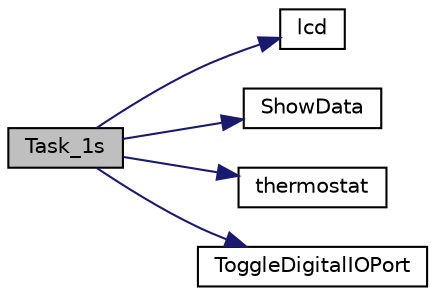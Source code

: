 digraph "Task_1s"
{
 // LATEX_PDF_SIZE
  edge [fontname="Helvetica",fontsize="10",labelfontname="Helvetica",labelfontsize="10"];
  node [fontname="Helvetica",fontsize="10",shape=record];
  rankdir="LR";
  Node1 [label="Task_1s",height=0.2,width=0.4,color="black", fillcolor="grey75", style="filled", fontcolor="black",tooltip="Function Task_1s called every 1 sec."];
  Node1 -> Node2 [color="midnightblue",fontsize="10",style="solid"];
  Node2 [label="lcd",height=0.2,width=0.4,color="black", fillcolor="white", style="filled",URL="$_controller_8ino.html#ae084e1bc8ccb35ea289ba0ca4972ea6d",tooltip="initialising display with i2c adress 0x27, 16 characters, 2 rows"];
  Node1 -> Node3 [color="midnightblue",fontsize="10",style="solid"];
  Node3 [label="ShowData",height=0.2,width=0.4,color="black", fillcolor="white", style="filled",URL="$_controller_8ino.html#afb707179a2ceeebf05387778b0aedeb5",tooltip="Show some data values."];
  Node1 -> Node4 [color="midnightblue",fontsize="10",style="solid"];
  Node4 [label="thermostat",height=0.2,width=0.4,color="black", fillcolor="white", style="filled",URL="$_controller_8ino.html#aa28090f2d59ec6e36525dd17cf21dc58",tooltip=" "];
  Node1 -> Node5 [color="midnightblue",fontsize="10",style="solid"];
  Node5 [label="ToggleDigitalIOPort",height=0.2,width=0.4,color="black", fillcolor="white", style="filled",URL="$_controller_8ino.html#a92c4579a209bbd8bc56592f8c2958895",tooltip="Toggle digital IO port."];
}
